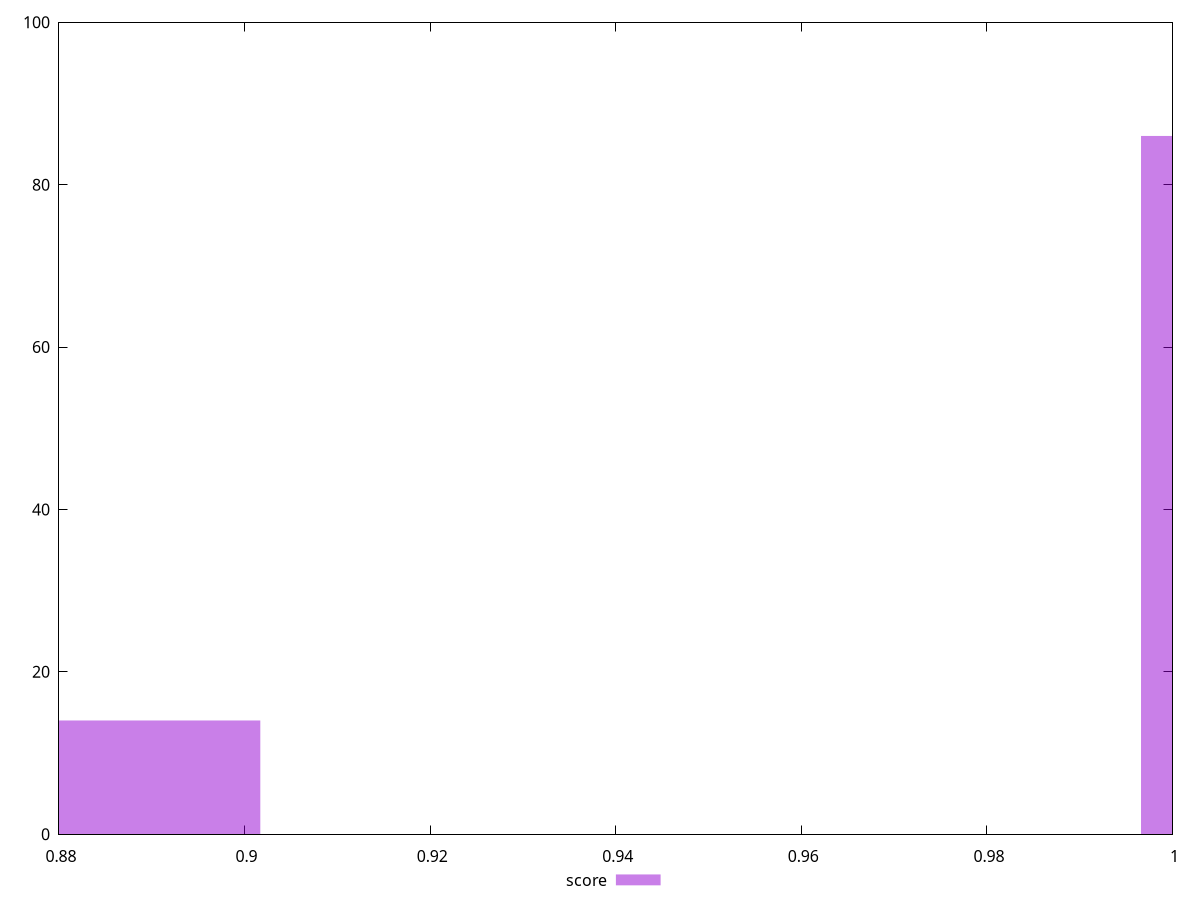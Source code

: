 reset

$score <<EOF
1.0440656982297563 86
0.8542355712788914 14
EOF

set key outside below
set boxwidth 0.09491506347543238
set xrange [0.88:1]
set yrange [0:100]
set trange [0:100]
set style fill transparent solid 0.5 noborder
set terminal svg size 640, 490 enhanced background rgb 'white'
set output "report_00018_2021-02-10T15-25-16.877Z/unminified-css/samples/pages+cached/score/histogram.svg"

plot $score title "score" with boxes

reset
